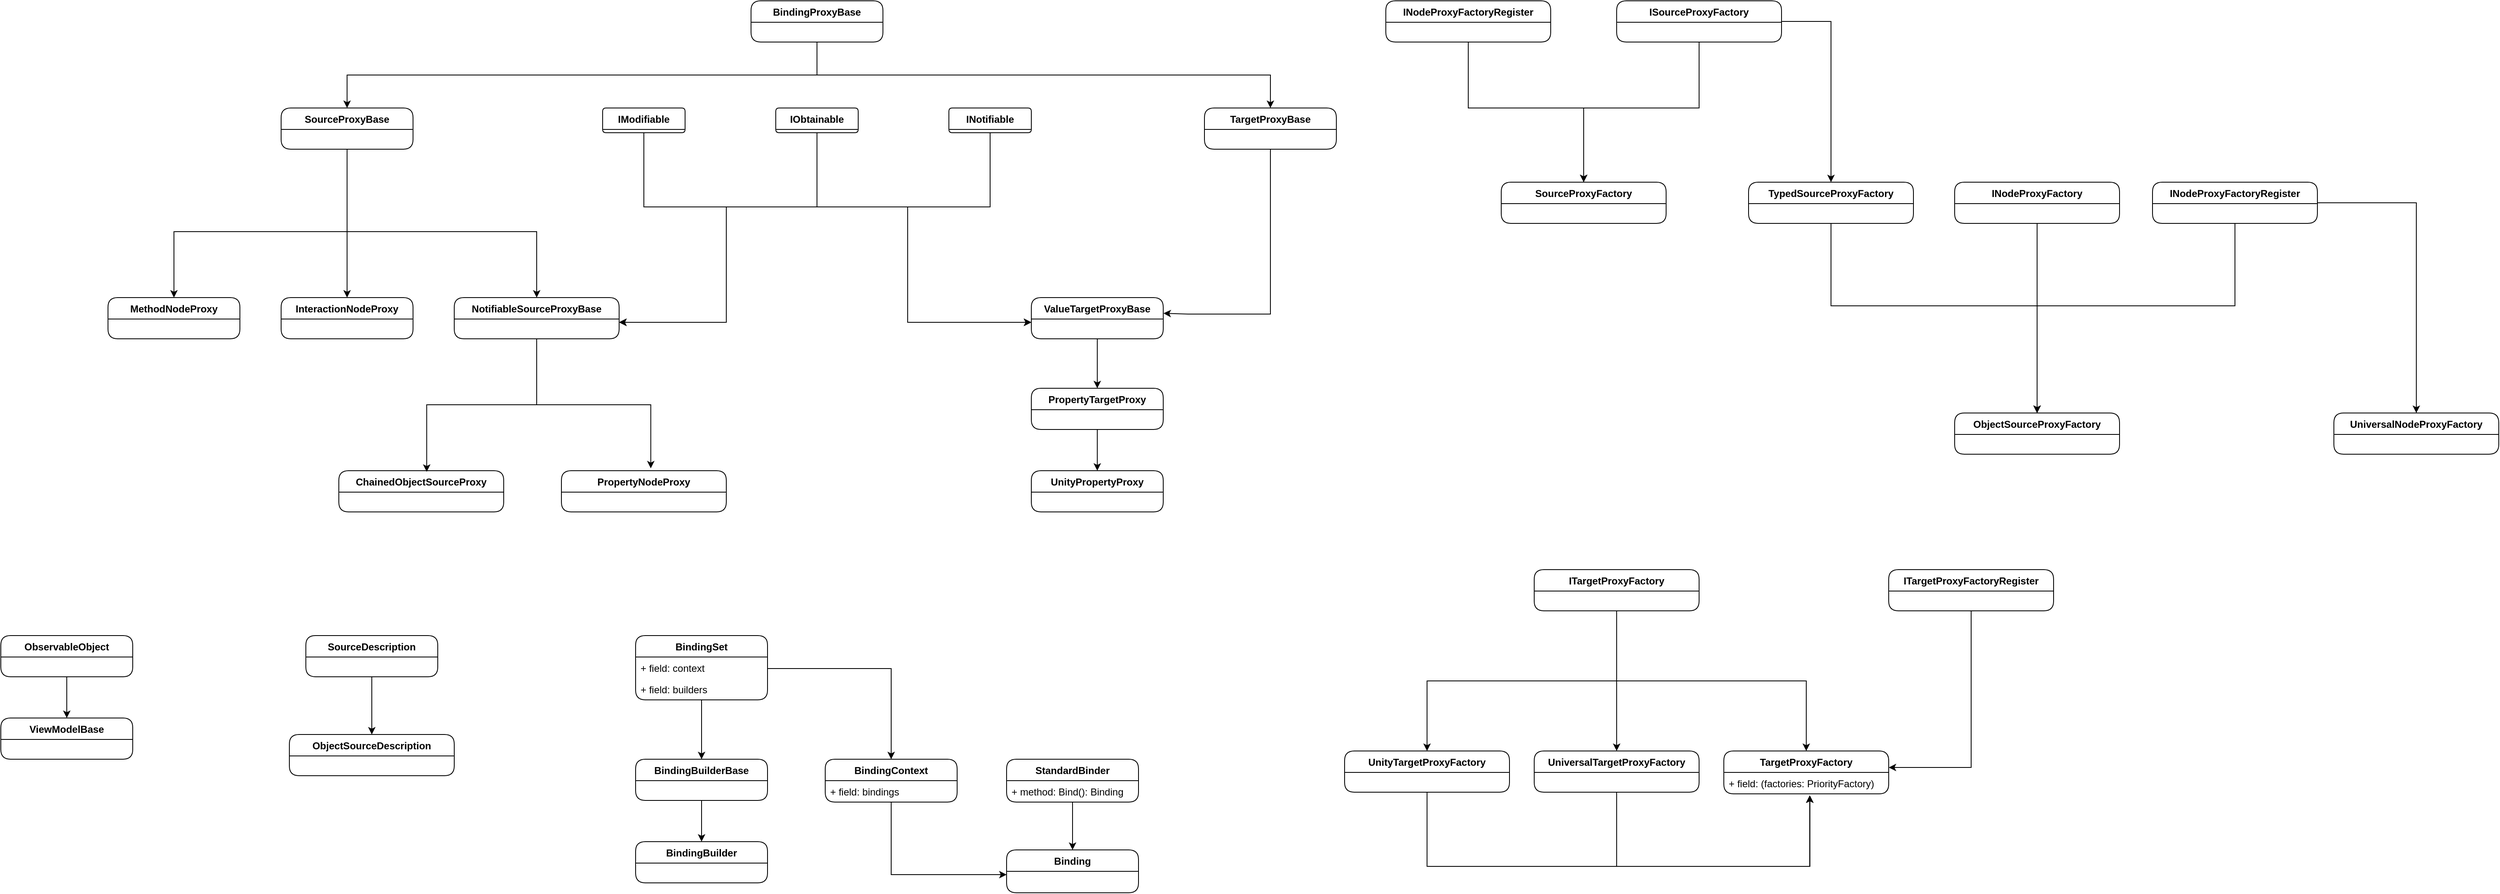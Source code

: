 <mxfile version="22.1.21" type="device">
  <diagram name="第 1 页" id="4mp0eOHX1eIIjPf4cAYK">
    <mxGraphModel dx="2728" dy="1672" grid="1" gridSize="10" guides="1" tooltips="1" connect="1" arrows="1" fold="1" page="1" pageScale="1" pageWidth="4681" pageHeight="3300" background="none" math="0" shadow="0">
      <root>
        <mxCell id="0" />
        <mxCell id="1" parent="0" />
        <mxCell id="fh8ytPac5H0yT4dIcQQz-22" style="edgeStyle=orthogonalEdgeStyle;rounded=0;orthogonalLoop=1;jettySize=auto;html=1;entryX=0.5;entryY=0;entryDx=0;entryDy=0;" parent="1" source="fh8ytPac5H0yT4dIcQQz-1" target="fh8ytPac5H0yT4dIcQQz-20" edge="1">
          <mxGeometry relative="1" as="geometry">
            <Array as="points">
              <mxPoint x="1030" y="160" />
              <mxPoint x="460" y="160" />
            </Array>
          </mxGeometry>
        </mxCell>
        <mxCell id="8mJ0ynU8s7fC_wCfXcPd-3" style="edgeStyle=orthogonalEdgeStyle;rounded=0;orthogonalLoop=1;jettySize=auto;html=1;exitX=0.5;exitY=1;exitDx=0;exitDy=0;entryX=0.5;entryY=0;entryDx=0;entryDy=0;" parent="1" source="fh8ytPac5H0yT4dIcQQz-1" target="8mJ0ynU8s7fC_wCfXcPd-1" edge="1">
          <mxGeometry relative="1" as="geometry">
            <Array as="points">
              <mxPoint x="1030" y="160" />
              <mxPoint x="1580" y="160" />
            </Array>
          </mxGeometry>
        </mxCell>
        <mxCell id="fh8ytPac5H0yT4dIcQQz-1" value="BindingProxyBase" style="swimlane;fontStyle=1;align=center;verticalAlign=top;childLayout=stackLayout;horizontal=1;startSize=26;horizontalStack=0;resizeParent=1;resizeParentMax=0;resizeLast=0;collapsible=1;marginBottom=0;whiteSpace=wrap;html=1;rounded=1;" parent="1" vertex="1">
          <mxGeometry x="950" y="70" width="160" height="50" as="geometry">
            <mxRectangle x="140" y="190" width="150" height="30" as="alternateBounds" />
          </mxGeometry>
        </mxCell>
        <mxCell id="6UC4PuHQRuSGpHP8vSzw-161" style="edgeStyle=orthogonalEdgeStyle;rounded=0;orthogonalLoop=1;jettySize=auto;html=1;" edge="1" parent="1" source="fh8ytPac5H0yT4dIcQQz-6">
          <mxGeometry relative="1" as="geometry">
            <mxPoint x="790" y="460" as="targetPoint" />
            <Array as="points">
              <mxPoint x="820" y="320" />
              <mxPoint x="920" y="460" />
            </Array>
          </mxGeometry>
        </mxCell>
        <mxCell id="6UC4PuHQRuSGpHP8vSzw-172" style="edgeStyle=orthogonalEdgeStyle;rounded=0;orthogonalLoop=1;jettySize=auto;html=1;" edge="1" parent="1" source="fh8ytPac5H0yT4dIcQQz-6">
          <mxGeometry relative="1" as="geometry">
            <mxPoint x="1290" y="460" as="targetPoint" />
            <Array as="points">
              <mxPoint x="820" y="320" />
              <mxPoint x="1140" y="460" />
            </Array>
          </mxGeometry>
        </mxCell>
        <mxCell id="fh8ytPac5H0yT4dIcQQz-6" value="IModifiable" style="swimlane;fontStyle=1;align=center;verticalAlign=top;childLayout=stackLayout;horizontal=1;startSize=26;horizontalStack=0;resizeParent=1;resizeParentMax=0;resizeLast=0;collapsible=1;marginBottom=0;whiteSpace=wrap;html=1;rounded=1;" parent="1" vertex="1" collapsed="1">
          <mxGeometry x="770" y="200" width="100" height="30" as="geometry">
            <mxRectangle x="310" y="50" width="590" height="210" as="alternateBounds" />
          </mxGeometry>
        </mxCell>
        <mxCell id="fh8ytPac5H0yT4dIcQQz-16" value="&lt;div style=&quot;color: rgb(212, 212, 212); font-family: &amp;quot;SpaceMono NF&amp;quot;, &amp;quot;Courier New&amp;quot;, monospace, Consolas, &amp;quot;Courier New&amp;quot;, monospace; font-weight: normal; font-size: 16px; line-height: 22px;&quot;&gt;&lt;div&gt;&lt;span style=&quot;color: #569cd6;&quot;&gt;local&lt;/span&gt;&lt;span style=&quot;color: #d4d4d4;&quot;&gt; IModifiable = class(&lt;/span&gt;&lt;span style=&quot;color: #ce9178;&quot;&gt;&quot;IModifiable&quot;&lt;/span&gt;&lt;span style=&quot;color: #d4d4d4;&quot;&gt;) &lt;/span&gt;&lt;span style=&quot;color: #569cd6;&quot;&gt;as&lt;/span&gt;&lt;span style=&quot;color: #d4d4d4;&quot;&gt; IModifiableType&lt;/span&gt;&lt;/div&gt;&lt;br&gt;&lt;div&gt;&lt;span style=&quot;color: #569cd6;&quot;&gt;function&lt;/span&gt;&lt;span style=&quot;color: #d4d4d4;&quot;&gt; IModifiable:SetValue(value: any)&lt;/span&gt;&lt;/div&gt;&lt;div&gt;&lt;span style=&quot;color: #d4d4d4;&quot;&gt;&amp;nbsp; &amp;nbsp; assert({value}, &lt;/span&gt;&lt;span style=&quot;color: #ce9178;&quot;&gt;&quot;&quot;&lt;/span&gt;&lt;span style=&quot;color: #d4d4d4;&quot;&gt;)&lt;/span&gt;&lt;/div&gt;&lt;div&gt;&lt;span style=&quot;color: #569cd6;&quot;&gt;end&lt;/span&gt;&lt;/div&gt;&lt;br&gt;&lt;div&gt;&lt;span style=&quot;color: #569cd6;&quot;&gt;return&lt;/span&gt;&lt;span style=&quot;color: #d4d4d4;&quot;&gt; IModifiable&lt;/span&gt;&lt;/div&gt;&lt;/div&gt;" style="text;whiteSpace=wrap;html=1;fillColor=default;labelBackgroundColor=none;rounded=1;" parent="fh8ytPac5H0yT4dIcQQz-6" vertex="1">
          <mxGeometry y="26" width="590" height="184" as="geometry" />
        </mxCell>
        <mxCell id="6UC4PuHQRuSGpHP8vSzw-163" style="edgeStyle=orthogonalEdgeStyle;rounded=0;orthogonalLoop=1;jettySize=auto;html=1;" edge="1" parent="1" source="fh8ytPac5H0yT4dIcQQz-11">
          <mxGeometry relative="1" as="geometry">
            <mxPoint x="790" y="460" as="targetPoint" />
            <Array as="points">
              <mxPoint x="1240" y="320" />
              <mxPoint x="920" y="460" />
            </Array>
          </mxGeometry>
        </mxCell>
        <mxCell id="6UC4PuHQRuSGpHP8vSzw-170" style="edgeStyle=orthogonalEdgeStyle;rounded=0;orthogonalLoop=1;jettySize=auto;html=1;" edge="1" parent="1" source="fh8ytPac5H0yT4dIcQQz-11">
          <mxGeometry relative="1" as="geometry">
            <mxPoint x="1290" y="460" as="targetPoint" />
            <Array as="points">
              <mxPoint x="1240" y="320" />
              <mxPoint x="1140" y="470" />
            </Array>
          </mxGeometry>
        </mxCell>
        <mxCell id="fh8ytPac5H0yT4dIcQQz-11" value="INotifiable" style="swimlane;fontStyle=1;align=center;verticalAlign=top;childLayout=stackLayout;horizontal=1;startSize=26;horizontalStack=0;resizeParent=1;resizeParentMax=0;resizeLast=0;collapsible=1;marginBottom=0;whiteSpace=wrap;html=1;rounded=1;fillColor=default;" parent="1" vertex="1" collapsed="1">
          <mxGeometry x="1190" y="200" width="100" height="30" as="geometry">
            <mxRectangle x="440" y="50" width="620" height="200" as="alternateBounds" />
          </mxGeometry>
        </mxCell>
        <mxCell id="fh8ytPac5H0yT4dIcQQz-13" value="&lt;div style=&quot;color: rgb(212, 212, 212); font-family: &amp;quot;SpaceMono NF&amp;quot;, &amp;quot;Courier New&amp;quot;, monospace, Consolas, &amp;quot;Courier New&amp;quot;, monospace; font-weight: normal; font-size: 16px; line-height: 22px;&quot;&gt;&lt;div&gt;&lt;span style=&quot;color: #569cd6;&quot;&gt;local&lt;/span&gt;&lt;span style=&quot;color: #d4d4d4;&quot;&gt; INotifiable = class(&lt;/span&gt;&lt;span style=&quot;color: #ce9178;&quot;&gt;&quot;INotifiable&quot;&lt;/span&gt;&lt;span style=&quot;color: #d4d4d4;&quot;&gt;) &lt;/span&gt;&lt;span style=&quot;color: #569cd6;&quot;&gt;as&lt;/span&gt;&lt;span style=&quot;color: #d4d4d4;&quot;&gt; INotifiableType&lt;/span&gt;&lt;/div&gt;&lt;br&gt;&lt;div&gt;&lt;span style=&quot;color: #569cd6;&quot;&gt;function&lt;/span&gt;&lt;span style=&quot;color: #d4d4d4;&quot;&gt; INotifiable.set:ValueChanged(value: EventHandlerType)&lt;/span&gt;&lt;/div&gt;&lt;div&gt;&lt;span style=&quot;color: #d4d4d4;&quot;&gt;&amp;nbsp; &amp;nbsp; assert({value}, &lt;/span&gt;&lt;span style=&quot;color: #ce9178;&quot;&gt;&quot;&quot;&lt;/span&gt;&lt;span style=&quot;color: #d4d4d4;&quot;&gt;)&lt;/span&gt;&lt;/div&gt;&lt;div&gt;&lt;span style=&quot;color: #569cd6;&quot;&gt;end&lt;/span&gt;&lt;/div&gt;&lt;br&gt;&lt;div&gt;&lt;span style=&quot;color: #569cd6;&quot;&gt;return&lt;/span&gt;&lt;span style=&quot;color: #d4d4d4;&quot;&gt; INotifiable&lt;/span&gt;&lt;/div&gt;&lt;/div&gt;" style="text;whiteSpace=wrap;html=1;labelBackgroundColor=none;labelBorderColor=none;align=left;fillColor=default;rounded=1;" parent="fh8ytPac5H0yT4dIcQQz-11" vertex="1">
          <mxGeometry y="26" width="620" height="174" as="geometry" />
        </mxCell>
        <mxCell id="6UC4PuHQRuSGpHP8vSzw-164" style="edgeStyle=orthogonalEdgeStyle;rounded=0;orthogonalLoop=1;jettySize=auto;html=1;" edge="1" parent="1" source="fh8ytPac5H0yT4dIcQQz-17">
          <mxGeometry relative="1" as="geometry">
            <mxPoint x="790" y="460" as="targetPoint" />
            <Array as="points">
              <mxPoint x="1030" y="320" />
              <mxPoint x="920" y="460" />
            </Array>
          </mxGeometry>
        </mxCell>
        <mxCell id="6UC4PuHQRuSGpHP8vSzw-174" style="edgeStyle=orthogonalEdgeStyle;rounded=0;orthogonalLoop=1;jettySize=auto;html=1;" edge="1" parent="1" source="fh8ytPac5H0yT4dIcQQz-17">
          <mxGeometry relative="1" as="geometry">
            <mxPoint x="1290" y="460" as="targetPoint" />
            <Array as="points">
              <mxPoint x="1030" y="320" />
              <mxPoint x="1140" y="460" />
            </Array>
          </mxGeometry>
        </mxCell>
        <mxCell id="fh8ytPac5H0yT4dIcQQz-17" value="IObtainable" style="swimlane;fontStyle=1;align=center;verticalAlign=top;childLayout=stackLayout;horizontal=1;startSize=26;horizontalStack=0;resizeParent=1;resizeParentMax=0;resizeLast=0;collapsible=1;marginBottom=0;whiteSpace=wrap;html=1;rounded=1;fillColor=default;" parent="1" vertex="1" collapsed="1">
          <mxGeometry x="980" y="200" width="100" height="30" as="geometry">
            <mxRectangle x="440" y="50" width="590" height="200" as="alternateBounds" />
          </mxGeometry>
        </mxCell>
        <mxCell id="fh8ytPac5H0yT4dIcQQz-18" value="&lt;div style=&quot;color: rgb(212, 212, 212); font-family: &amp;quot;SpaceMono NF&amp;quot;, &amp;quot;Courier New&amp;quot;, monospace, Consolas, &amp;quot;Courier New&amp;quot;, monospace; font-weight: normal; font-size: 16px; line-height: 22px;&quot;&gt;&lt;div style=&quot;line-height: 22px;&quot;&gt;&lt;div&gt;local IObtainable = class(&lt;span style=&quot;color: #ce9178;&quot;&gt;&quot;IObtainable&quot;&lt;/span&gt;) &lt;span style=&quot;color: #569cd6;&quot;&gt;as&lt;/span&gt; IObtainableType&lt;/div&gt;&lt;br&gt;&lt;div&gt;&lt;span style=&quot;color: #569cd6;&quot;&gt;function&lt;/span&gt; IObtainable:GetValue(): any&lt;/div&gt;&lt;div&gt;&lt;div style=&quot;line-height: 22px;&quot;&gt;&amp;nbsp; &amp;nbsp; return &lt;span style=&quot;color: #569cd6;&quot;&gt;nil&lt;/span&gt;&lt;/div&gt;&lt;/div&gt;&lt;div&gt;&lt;span style=&quot;color: #569cd6;&quot;&gt;end&lt;/span&gt;&lt;/div&gt;&lt;br&gt;&lt;div&gt;&lt;span style=&quot;color: #569cd6;&quot;&gt;return&lt;/span&gt; IObtainable&lt;/div&gt;&lt;/div&gt;&lt;/div&gt;" style="text;whiteSpace=wrap;html=1;labelBackgroundColor=none;labelBorderColor=none;align=left;fillColor=default;rounded=1;" parent="fh8ytPac5H0yT4dIcQQz-17" vertex="1">
          <mxGeometry y="26" width="590" height="174" as="geometry" />
        </mxCell>
        <mxCell id="6UC4PuHQRuSGpHP8vSzw-117" style="edgeStyle=orthogonalEdgeStyle;rounded=0;orthogonalLoop=1;jettySize=auto;html=1;exitX=0.5;exitY=1;exitDx=0;exitDy=0;entryX=0.5;entryY=0;entryDx=0;entryDy=0;" edge="1" parent="1" source="fh8ytPac5H0yT4dIcQQz-20" target="6UC4PuHQRuSGpHP8vSzw-115">
          <mxGeometry relative="1" as="geometry" />
        </mxCell>
        <mxCell id="6UC4PuHQRuSGpHP8vSzw-119" style="edgeStyle=orthogonalEdgeStyle;rounded=0;orthogonalLoop=1;jettySize=auto;html=1;exitX=0.5;exitY=1;exitDx=0;exitDy=0;entryX=0.5;entryY=0;entryDx=0;entryDy=0;" edge="1" parent="1" source="fh8ytPac5H0yT4dIcQQz-20" target="6UC4PuHQRuSGpHP8vSzw-118">
          <mxGeometry relative="1" as="geometry">
            <Array as="points">
              <mxPoint x="460" y="350" />
              <mxPoint x="250" y="350" />
            </Array>
          </mxGeometry>
        </mxCell>
        <mxCell id="6UC4PuHQRuSGpHP8vSzw-121" style="edgeStyle=orthogonalEdgeStyle;rounded=0;orthogonalLoop=1;jettySize=auto;html=1;exitX=0.5;exitY=1;exitDx=0;exitDy=0;" edge="1" parent="1" source="fh8ytPac5H0yT4dIcQQz-20" target="6UC4PuHQRuSGpHP8vSzw-56">
          <mxGeometry relative="1" as="geometry">
            <Array as="points">
              <mxPoint x="460" y="350" />
              <mxPoint x="690" y="350" />
            </Array>
          </mxGeometry>
        </mxCell>
        <mxCell id="fh8ytPac5H0yT4dIcQQz-20" value="SourceProxyBase" style="swimlane;fontStyle=1;align=center;verticalAlign=top;childLayout=stackLayout;horizontal=1;startSize=26;horizontalStack=0;resizeParent=1;resizeParentMax=0;resizeLast=0;collapsible=1;marginBottom=0;whiteSpace=wrap;html=1;rounded=1;" parent="1" vertex="1">
          <mxGeometry x="380" y="200" width="160" height="50" as="geometry" />
        </mxCell>
        <mxCell id="6UC4PuHQRuSGpHP8vSzw-63" style="edgeStyle=orthogonalEdgeStyle;rounded=0;orthogonalLoop=1;jettySize=auto;html=1;entryX=1.002;entryY=0.382;entryDx=0;entryDy=0;entryPerimeter=0;" edge="1" parent="1" source="8mJ0ynU8s7fC_wCfXcPd-1" target="6UC4PuHQRuSGpHP8vSzw-1">
          <mxGeometry relative="1" as="geometry">
            <mxPoint x="1480" y="500" as="targetPoint" />
            <Array as="points">
              <mxPoint x="1580" y="450" />
              <mxPoint x="1480" y="450" />
            </Array>
          </mxGeometry>
        </mxCell>
        <mxCell id="8mJ0ynU8s7fC_wCfXcPd-1" value="TargetProxyBase" style="swimlane;fontStyle=1;align=center;verticalAlign=top;childLayout=stackLayout;horizontal=1;startSize=26;horizontalStack=0;resizeParent=1;resizeParentMax=0;resizeLast=0;collapsible=1;marginBottom=0;whiteSpace=wrap;html=1;rounded=1;" parent="1" vertex="1">
          <mxGeometry x="1500" y="200" width="160" height="50" as="geometry" />
        </mxCell>
        <mxCell id="6UC4PuHQRuSGpHP8vSzw-76" style="edgeStyle=orthogonalEdgeStyle;rounded=0;orthogonalLoop=1;jettySize=auto;html=1;" edge="1" parent="1" source="6UC4PuHQRuSGpHP8vSzw-1" target="6UC4PuHQRuSGpHP8vSzw-74">
          <mxGeometry relative="1" as="geometry" />
        </mxCell>
        <mxCell id="6UC4PuHQRuSGpHP8vSzw-1" value="ValueTargetProxyBase" style="swimlane;fontStyle=1;align=center;verticalAlign=top;childLayout=stackLayout;horizontal=1;startSize=26;horizontalStack=0;resizeParent=1;resizeParentMax=0;resizeLast=0;collapsible=1;marginBottom=0;whiteSpace=wrap;html=1;rounded=1;" vertex="1" parent="1">
          <mxGeometry x="1290" y="430" width="160" height="50" as="geometry" />
        </mxCell>
        <mxCell id="6UC4PuHQRuSGpHP8vSzw-27" style="edgeStyle=orthogonalEdgeStyle;rounded=0;orthogonalLoop=1;jettySize=auto;html=1;exitX=0.5;exitY=1;exitDx=0;exitDy=0;entryX=0.5;entryY=0;entryDx=0;entryDy=0;" edge="1" parent="1" source="6UC4PuHQRuSGpHP8vSzw-21" target="6UC4PuHQRuSGpHP8vSzw-25">
          <mxGeometry relative="1" as="geometry" />
        </mxCell>
        <mxCell id="6UC4PuHQRuSGpHP8vSzw-21" value="BindingBuilderBase" style="swimlane;fontStyle=1;align=center;verticalAlign=top;childLayout=stackLayout;horizontal=1;startSize=26;horizontalStack=0;resizeParent=1;resizeParentMax=0;resizeLast=0;collapsible=1;marginBottom=0;whiteSpace=wrap;html=1;rounded=1;" vertex="1" parent="1">
          <mxGeometry x="810" y="990" width="160" height="50" as="geometry">
            <mxRectangle x="140" y="190" width="150" height="30" as="alternateBounds" />
          </mxGeometry>
        </mxCell>
        <mxCell id="6UC4PuHQRuSGpHP8vSzw-50" style="edgeStyle=orthogonalEdgeStyle;rounded=0;orthogonalLoop=1;jettySize=auto;html=1;" edge="1" parent="1" source="6UC4PuHQRuSGpHP8vSzw-23">
          <mxGeometry relative="1" as="geometry">
            <mxPoint x="1260" y="1130" as="targetPoint" />
            <Array as="points">
              <mxPoint x="1120" y="1130" />
            </Array>
          </mxGeometry>
        </mxCell>
        <mxCell id="6UC4PuHQRuSGpHP8vSzw-23" value="BindingContext" style="swimlane;fontStyle=1;align=center;verticalAlign=top;childLayout=stackLayout;horizontal=1;startSize=26;horizontalStack=0;resizeParent=1;resizeParentMax=0;resizeLast=0;collapsible=1;marginBottom=0;whiteSpace=wrap;html=1;rounded=1;" vertex="1" parent="1">
          <mxGeometry x="1040" y="990" width="160" height="52" as="geometry">
            <mxRectangle x="140" y="190" width="150" height="30" as="alternateBounds" />
          </mxGeometry>
        </mxCell>
        <mxCell id="6UC4PuHQRuSGpHP8vSzw-42" value="+ field: bindings" style="text;strokeColor=none;fillColor=none;align=left;verticalAlign=top;spacingLeft=4;spacingRight=4;overflow=hidden;rotatable=0;points=[[0,0.5],[1,0.5]];portConstraint=eastwest;whiteSpace=wrap;html=1;" vertex="1" parent="6UC4PuHQRuSGpHP8vSzw-23">
          <mxGeometry y="26" width="160" height="26" as="geometry" />
        </mxCell>
        <mxCell id="6UC4PuHQRuSGpHP8vSzw-25" value="BindingBuilder" style="swimlane;fontStyle=1;align=center;verticalAlign=top;childLayout=stackLayout;horizontal=1;startSize=26;horizontalStack=0;resizeParent=1;resizeParentMax=0;resizeLast=0;collapsible=1;marginBottom=0;whiteSpace=wrap;html=1;rounded=1;" vertex="1" parent="1">
          <mxGeometry x="810" y="1090" width="160" height="50" as="geometry">
            <mxRectangle x="140" y="190" width="150" height="30" as="alternateBounds" />
          </mxGeometry>
        </mxCell>
        <mxCell id="6UC4PuHQRuSGpHP8vSzw-41" style="edgeStyle=orthogonalEdgeStyle;rounded=0;orthogonalLoop=1;jettySize=auto;html=1;entryX=0.5;entryY=0;entryDx=0;entryDy=0;" edge="1" parent="1" source="6UC4PuHQRuSGpHP8vSzw-28" target="6UC4PuHQRuSGpHP8vSzw-21">
          <mxGeometry relative="1" as="geometry" />
        </mxCell>
        <mxCell id="6UC4PuHQRuSGpHP8vSzw-28" value="BindingSet" style="swimlane;fontStyle=1;align=center;verticalAlign=top;childLayout=stackLayout;horizontal=1;startSize=26;horizontalStack=0;resizeParent=1;resizeParentMax=0;resizeLast=0;collapsible=1;marginBottom=0;whiteSpace=wrap;html=1;rounded=1;" vertex="1" parent="1">
          <mxGeometry x="810" y="840" width="160" height="78" as="geometry">
            <mxRectangle x="140" y="190" width="150" height="30" as="alternateBounds" />
          </mxGeometry>
        </mxCell>
        <mxCell id="6UC4PuHQRuSGpHP8vSzw-39" value="+ field: context" style="text;strokeColor=none;fillColor=none;align=left;verticalAlign=top;spacingLeft=4;spacingRight=4;overflow=hidden;rotatable=0;points=[[0,0.5],[1,0.5]];portConstraint=eastwest;whiteSpace=wrap;html=1;" vertex="1" parent="6UC4PuHQRuSGpHP8vSzw-28">
          <mxGeometry y="26" width="160" height="26" as="geometry" />
        </mxCell>
        <mxCell id="6UC4PuHQRuSGpHP8vSzw-40" value="+ field: builders" style="text;strokeColor=none;fillColor=none;align=left;verticalAlign=top;spacingLeft=4;spacingRight=4;overflow=hidden;rotatable=0;points=[[0,0.5],[1,0.5]];portConstraint=eastwest;whiteSpace=wrap;html=1;" vertex="1" parent="6UC4PuHQRuSGpHP8vSzw-28">
          <mxGeometry y="52" width="160" height="26" as="geometry" />
        </mxCell>
        <mxCell id="6UC4PuHQRuSGpHP8vSzw-37" style="edgeStyle=orthogonalEdgeStyle;rounded=0;orthogonalLoop=1;jettySize=auto;html=1;" edge="1" parent="1" target="6UC4PuHQRuSGpHP8vSzw-23">
          <mxGeometry relative="1" as="geometry">
            <mxPoint x="1250" y="930" as="targetPoint" />
            <mxPoint x="970" y="880" as="sourcePoint" />
            <Array as="points">
              <mxPoint x="1120" y="880" />
            </Array>
          </mxGeometry>
        </mxCell>
        <mxCell id="6UC4PuHQRuSGpHP8vSzw-49" style="edgeStyle=orthogonalEdgeStyle;rounded=0;orthogonalLoop=1;jettySize=auto;html=1;entryX=0.5;entryY=0;entryDx=0;entryDy=0;" edge="1" parent="1" source="6UC4PuHQRuSGpHP8vSzw-43" target="6UC4PuHQRuSGpHP8vSzw-46">
          <mxGeometry relative="1" as="geometry" />
        </mxCell>
        <mxCell id="6UC4PuHQRuSGpHP8vSzw-43" value="StandardBinder" style="swimlane;fontStyle=1;align=center;verticalAlign=top;childLayout=stackLayout;horizontal=1;startSize=26;horizontalStack=0;resizeParent=1;resizeParentMax=0;resizeLast=0;collapsible=1;marginBottom=0;whiteSpace=wrap;html=1;rounded=1;" vertex="1" parent="1">
          <mxGeometry x="1260" y="990" width="160" height="52" as="geometry">
            <mxRectangle x="140" y="190" width="150" height="30" as="alternateBounds" />
          </mxGeometry>
        </mxCell>
        <mxCell id="6UC4PuHQRuSGpHP8vSzw-44" value="+ method: Bind(): Binding" style="text;strokeColor=none;fillColor=none;align=left;verticalAlign=top;spacingLeft=4;spacingRight=4;overflow=hidden;rotatable=0;points=[[0,0.5],[1,0.5]];portConstraint=eastwest;whiteSpace=wrap;html=1;" vertex="1" parent="6UC4PuHQRuSGpHP8vSzw-43">
          <mxGeometry y="26" width="160" height="26" as="geometry" />
        </mxCell>
        <mxCell id="6UC4PuHQRuSGpHP8vSzw-46" value="Binding" style="swimlane;fontStyle=1;align=center;verticalAlign=top;childLayout=stackLayout;horizontal=1;startSize=26;horizontalStack=0;resizeParent=1;resizeParentMax=0;resizeLast=0;collapsible=1;marginBottom=0;whiteSpace=wrap;html=1;rounded=1;" vertex="1" parent="1">
          <mxGeometry x="1260" y="1100" width="160" height="52" as="geometry">
            <mxRectangle x="140" y="190" width="150" height="30" as="alternateBounds" />
          </mxGeometry>
        </mxCell>
        <mxCell id="6UC4PuHQRuSGpHP8vSzw-51" value="ViewModelBase" style="swimlane;fontStyle=1;align=center;verticalAlign=top;childLayout=stackLayout;horizontal=1;startSize=26;horizontalStack=0;resizeParent=1;resizeParentMax=0;resizeLast=0;collapsible=1;marginBottom=0;whiteSpace=wrap;html=1;rounded=1;" vertex="1" parent="1">
          <mxGeometry x="40" y="940" width="160" height="50" as="geometry">
            <mxRectangle x="140" y="190" width="150" height="30" as="alternateBounds" />
          </mxGeometry>
        </mxCell>
        <mxCell id="6UC4PuHQRuSGpHP8vSzw-55" style="edgeStyle=orthogonalEdgeStyle;rounded=0;orthogonalLoop=1;jettySize=auto;html=1;entryX=0.5;entryY=0;entryDx=0;entryDy=0;" edge="1" parent="1" source="6UC4PuHQRuSGpHP8vSzw-52" target="6UC4PuHQRuSGpHP8vSzw-51">
          <mxGeometry relative="1" as="geometry" />
        </mxCell>
        <mxCell id="6UC4PuHQRuSGpHP8vSzw-52" value="ObservableObject" style="swimlane;fontStyle=1;align=center;verticalAlign=top;childLayout=stackLayout;horizontal=1;startSize=26;horizontalStack=0;resizeParent=1;resizeParentMax=0;resizeLast=0;collapsible=1;marginBottom=0;whiteSpace=wrap;html=1;rounded=1;" vertex="1" parent="1">
          <mxGeometry x="40" y="840" width="160" height="50" as="geometry">
            <mxRectangle x="140" y="190" width="150" height="30" as="alternateBounds" />
          </mxGeometry>
        </mxCell>
        <mxCell id="6UC4PuHQRuSGpHP8vSzw-56" value="NotifiableSourceProxyBase" style="swimlane;fontStyle=1;align=center;verticalAlign=top;childLayout=stackLayout;horizontal=1;startSize=26;horizontalStack=0;resizeParent=1;resizeParentMax=0;resizeLast=0;collapsible=1;marginBottom=0;whiteSpace=wrap;html=1;rounded=1;" vertex="1" parent="1">
          <mxGeometry x="590" y="430" width="200" height="50" as="geometry">
            <mxRectangle x="140" y="190" width="150" height="30" as="alternateBounds" />
          </mxGeometry>
        </mxCell>
        <mxCell id="6UC4PuHQRuSGpHP8vSzw-68" value="ChainedObjectSourceProxy" style="swimlane;fontStyle=1;align=center;verticalAlign=top;childLayout=stackLayout;horizontal=1;startSize=26;horizontalStack=0;resizeParent=1;resizeParentMax=0;resizeLast=0;collapsible=1;marginBottom=0;whiteSpace=wrap;html=1;rounded=1;" vertex="1" parent="1">
          <mxGeometry x="450" y="640" width="200" height="50" as="geometry">
            <mxRectangle x="140" y="190" width="150" height="30" as="alternateBounds" />
          </mxGeometry>
        </mxCell>
        <mxCell id="6UC4PuHQRuSGpHP8vSzw-71" value="PropertyNodeProxy" style="swimlane;fontStyle=1;align=center;verticalAlign=top;childLayout=stackLayout;horizontal=1;startSize=26;horizontalStack=0;resizeParent=1;resizeParentMax=0;resizeLast=0;collapsible=1;marginBottom=0;whiteSpace=wrap;html=1;rounded=1;" vertex="1" parent="1">
          <mxGeometry x="720" y="640" width="200" height="50" as="geometry">
            <mxRectangle x="140" y="190" width="150" height="30" as="alternateBounds" />
          </mxGeometry>
        </mxCell>
        <mxCell id="6UC4PuHQRuSGpHP8vSzw-79" style="edgeStyle=orthogonalEdgeStyle;rounded=0;orthogonalLoop=1;jettySize=auto;html=1;exitX=0.5;exitY=1;exitDx=0;exitDy=0;entryX=0.5;entryY=0;entryDx=0;entryDy=0;" edge="1" parent="1" source="6UC4PuHQRuSGpHP8vSzw-74" target="6UC4PuHQRuSGpHP8vSzw-77">
          <mxGeometry relative="1" as="geometry" />
        </mxCell>
        <mxCell id="6UC4PuHQRuSGpHP8vSzw-74" value="PropertyTargetProxy" style="swimlane;fontStyle=1;align=center;verticalAlign=top;childLayout=stackLayout;horizontal=1;startSize=26;horizontalStack=0;resizeParent=1;resizeParentMax=0;resizeLast=0;collapsible=1;marginBottom=0;whiteSpace=wrap;html=1;rounded=1;" vertex="1" parent="1">
          <mxGeometry x="1290" y="540" width="160" height="50" as="geometry" />
        </mxCell>
        <mxCell id="6UC4PuHQRuSGpHP8vSzw-77" value="UnityPropertyProxy" style="swimlane;fontStyle=1;align=center;verticalAlign=top;childLayout=stackLayout;horizontal=1;startSize=26;horizontalStack=0;resizeParent=1;resizeParentMax=0;resizeLast=0;collapsible=1;marginBottom=0;whiteSpace=wrap;html=1;rounded=1;" vertex="1" parent="1">
          <mxGeometry x="1290" y="640" width="160" height="50" as="geometry" />
        </mxCell>
        <mxCell id="6UC4PuHQRuSGpHP8vSzw-125" style="edgeStyle=orthogonalEdgeStyle;rounded=0;orthogonalLoop=1;jettySize=auto;html=1;exitX=0.5;exitY=1;exitDx=0;exitDy=0;" edge="1" parent="1" source="6UC4PuHQRuSGpHP8vSzw-80" target="6UC4PuHQRuSGpHP8vSzw-90">
          <mxGeometry relative="1" as="geometry" />
        </mxCell>
        <mxCell id="6UC4PuHQRuSGpHP8vSzw-80" value="INodeProxyFactory" style="swimlane;fontStyle=1;align=center;verticalAlign=top;childLayout=stackLayout;horizontal=1;startSize=26;horizontalStack=0;resizeParent=1;resizeParentMax=0;resizeLast=0;collapsible=1;marginBottom=0;whiteSpace=wrap;html=1;rounded=1;" vertex="1" parent="1">
          <mxGeometry x="2410" y="290" width="200" height="50" as="geometry">
            <mxRectangle x="140" y="190" width="150" height="30" as="alternateBounds" />
          </mxGeometry>
        </mxCell>
        <mxCell id="6UC4PuHQRuSGpHP8vSzw-141" style="edgeStyle=orthogonalEdgeStyle;rounded=0;orthogonalLoop=1;jettySize=auto;html=1;entryX=0.5;entryY=0;entryDx=0;entryDy=0;" edge="1" parent="1" source="6UC4PuHQRuSGpHP8vSzw-82" target="6UC4PuHQRuSGpHP8vSzw-84">
          <mxGeometry relative="1" as="geometry">
            <Array as="points">
              <mxPoint x="2100" y="200" />
              <mxPoint x="1960" y="200" />
            </Array>
          </mxGeometry>
        </mxCell>
        <mxCell id="6UC4PuHQRuSGpHP8vSzw-148" style="edgeStyle=orthogonalEdgeStyle;rounded=0;orthogonalLoop=1;jettySize=auto;html=1;exitX=1;exitY=0.5;exitDx=0;exitDy=0;entryX=0.5;entryY=0;entryDx=0;entryDy=0;" edge="1" parent="1" source="6UC4PuHQRuSGpHP8vSzw-82" target="6UC4PuHQRuSGpHP8vSzw-87">
          <mxGeometry relative="1" as="geometry" />
        </mxCell>
        <mxCell id="6UC4PuHQRuSGpHP8vSzw-82" value="ISourceProxyFactory" style="swimlane;fontStyle=1;align=center;verticalAlign=top;childLayout=stackLayout;horizontal=1;startSize=26;horizontalStack=0;resizeParent=1;resizeParentMax=0;resizeLast=0;collapsible=1;marginBottom=0;whiteSpace=wrap;html=1;rounded=1;" vertex="1" parent="1">
          <mxGeometry x="2000" y="70" width="200" height="50" as="geometry">
            <mxRectangle x="140" y="190" width="150" height="30" as="alternateBounds" />
          </mxGeometry>
        </mxCell>
        <mxCell id="6UC4PuHQRuSGpHP8vSzw-84" value="SourceProxyFactory" style="swimlane;fontStyle=1;align=center;verticalAlign=top;childLayout=stackLayout;horizontal=1;startSize=26;horizontalStack=0;resizeParent=1;resizeParentMax=0;resizeLast=0;collapsible=1;marginBottom=0;whiteSpace=wrap;html=1;rounded=1;" vertex="1" parent="1">
          <mxGeometry x="1860" y="290" width="200" height="50" as="geometry">
            <mxRectangle x="140" y="190" width="150" height="30" as="alternateBounds" />
          </mxGeometry>
        </mxCell>
        <mxCell id="6UC4PuHQRuSGpHP8vSzw-92" style="edgeStyle=orthogonalEdgeStyle;rounded=0;orthogonalLoop=1;jettySize=auto;html=1;entryX=0.5;entryY=0;entryDx=0;entryDy=0;" edge="1" parent="1" source="6UC4PuHQRuSGpHP8vSzw-87" target="6UC4PuHQRuSGpHP8vSzw-90">
          <mxGeometry relative="1" as="geometry">
            <Array as="points">
              <mxPoint x="2260" y="440" />
              <mxPoint x="2510" y="440" />
            </Array>
          </mxGeometry>
        </mxCell>
        <mxCell id="6UC4PuHQRuSGpHP8vSzw-87" value="TypedSourceProxyFactory" style="swimlane;fontStyle=1;align=center;verticalAlign=top;childLayout=stackLayout;horizontal=1;startSize=26;horizontalStack=0;resizeParent=1;resizeParentMax=0;resizeLast=0;collapsible=1;marginBottom=0;whiteSpace=wrap;html=1;rounded=1;" vertex="1" parent="1">
          <mxGeometry x="2160" y="290" width="200" height="50" as="geometry">
            <mxRectangle x="140" y="190" width="150" height="30" as="alternateBounds" />
          </mxGeometry>
        </mxCell>
        <mxCell id="6UC4PuHQRuSGpHP8vSzw-90" value="ObjectSourceProxyFactory" style="swimlane;fontStyle=1;align=center;verticalAlign=top;childLayout=stackLayout;horizontal=1;startSize=26;horizontalStack=0;resizeParent=1;resizeParentMax=0;resizeLast=0;collapsible=1;marginBottom=0;whiteSpace=wrap;html=1;rounded=1;" vertex="1" parent="1">
          <mxGeometry x="2410" y="570" width="200" height="50" as="geometry">
            <mxRectangle x="140" y="190" width="150" height="30" as="alternateBounds" />
          </mxGeometry>
        </mxCell>
        <mxCell id="6UC4PuHQRuSGpHP8vSzw-95" value="UniversalNodeProxyFactory" style="swimlane;fontStyle=1;align=center;verticalAlign=top;childLayout=stackLayout;horizontal=1;startSize=26;horizontalStack=0;resizeParent=1;resizeParentMax=0;resizeLast=0;collapsible=1;marginBottom=0;whiteSpace=wrap;html=1;rounded=1;" vertex="1" parent="1">
          <mxGeometry x="2870" y="570" width="200" height="50" as="geometry">
            <mxRectangle x="140" y="190" width="150" height="30" as="alternateBounds" />
          </mxGeometry>
        </mxCell>
        <mxCell id="6UC4PuHQRuSGpHP8vSzw-102" style="edgeStyle=orthogonalEdgeStyle;rounded=0;orthogonalLoop=1;jettySize=auto;html=1;exitX=0.5;exitY=1;exitDx=0;exitDy=0;entryX=0.5;entryY=0;entryDx=0;entryDy=0;" edge="1" parent="1" source="6UC4PuHQRuSGpHP8vSzw-98" target="6UC4PuHQRuSGpHP8vSzw-100">
          <mxGeometry relative="1" as="geometry" />
        </mxCell>
        <mxCell id="6UC4PuHQRuSGpHP8vSzw-107" style="edgeStyle=orthogonalEdgeStyle;rounded=0;orthogonalLoop=1;jettySize=auto;html=1;exitX=0.5;exitY=1;exitDx=0;exitDy=0;entryX=0.5;entryY=0;entryDx=0;entryDy=0;" edge="1" parent="1" source="6UC4PuHQRuSGpHP8vSzw-98" target="6UC4PuHQRuSGpHP8vSzw-103">
          <mxGeometry relative="1" as="geometry" />
        </mxCell>
        <mxCell id="6UC4PuHQRuSGpHP8vSzw-108" style="edgeStyle=orthogonalEdgeStyle;rounded=0;orthogonalLoop=1;jettySize=auto;html=1;exitX=0.5;exitY=1;exitDx=0;exitDy=0;entryX=0.5;entryY=0;entryDx=0;entryDy=0;" edge="1" parent="1" source="6UC4PuHQRuSGpHP8vSzw-98" target="6UC4PuHQRuSGpHP8vSzw-105">
          <mxGeometry relative="1" as="geometry" />
        </mxCell>
        <mxCell id="6UC4PuHQRuSGpHP8vSzw-98" value="ITargetProxyFactory" style="swimlane;fontStyle=1;align=center;verticalAlign=top;childLayout=stackLayout;horizontal=1;startSize=26;horizontalStack=0;resizeParent=1;resizeParentMax=0;resizeLast=0;collapsible=1;marginBottom=0;whiteSpace=wrap;html=1;rounded=1;" vertex="1" parent="1">
          <mxGeometry x="1900" y="760" width="200" height="50" as="geometry">
            <mxRectangle x="140" y="190" width="150" height="30" as="alternateBounds" />
          </mxGeometry>
        </mxCell>
        <mxCell id="6UC4PuHQRuSGpHP8vSzw-132" style="edgeStyle=orthogonalEdgeStyle;rounded=0;orthogonalLoop=1;jettySize=auto;html=1;entryX=0.522;entryY=1.077;entryDx=0;entryDy=0;entryPerimeter=0;" edge="1" parent="1" source="6UC4PuHQRuSGpHP8vSzw-100" target="6UC4PuHQRuSGpHP8vSzw-130">
          <mxGeometry relative="1" as="geometry">
            <mxPoint x="2230" y="1040" as="targetPoint" />
            <Array as="points">
              <mxPoint x="1770" y="1120" />
              <mxPoint x="2234" y="1120" />
            </Array>
          </mxGeometry>
        </mxCell>
        <mxCell id="6UC4PuHQRuSGpHP8vSzw-100" value="UnityTargetProxyFactory" style="swimlane;fontStyle=1;align=center;verticalAlign=top;childLayout=stackLayout;horizontal=1;startSize=26;horizontalStack=0;resizeParent=1;resizeParentMax=0;resizeLast=0;collapsible=1;marginBottom=0;whiteSpace=wrap;html=1;rounded=1;" vertex="1" parent="1">
          <mxGeometry x="1670" y="980" width="200" height="50" as="geometry">
            <mxRectangle x="140" y="190" width="150" height="30" as="alternateBounds" />
          </mxGeometry>
        </mxCell>
        <mxCell id="6UC4PuHQRuSGpHP8vSzw-131" style="edgeStyle=orthogonalEdgeStyle;rounded=0;orthogonalLoop=1;jettySize=auto;html=1;entryX=0.521;entryY=1.065;entryDx=0;entryDy=0;entryPerimeter=0;" edge="1" parent="1" source="6UC4PuHQRuSGpHP8vSzw-103" target="6UC4PuHQRuSGpHP8vSzw-130">
          <mxGeometry relative="1" as="geometry">
            <mxPoint x="2000" y="1120" as="targetPoint" />
            <Array as="points">
              <mxPoint x="2000" y="1120" />
              <mxPoint x="2234" y="1120" />
            </Array>
          </mxGeometry>
        </mxCell>
        <mxCell id="6UC4PuHQRuSGpHP8vSzw-103" value="UniversalTargetProxyFactory" style="swimlane;fontStyle=1;align=center;verticalAlign=top;childLayout=stackLayout;horizontal=1;startSize=26;horizontalStack=0;resizeParent=1;resizeParentMax=0;resizeLast=0;collapsible=1;marginBottom=0;whiteSpace=wrap;html=1;rounded=1;" vertex="1" parent="1">
          <mxGeometry x="1900" y="980" width="200" height="50" as="geometry">
            <mxRectangle x="140" y="190" width="150" height="30" as="alternateBounds" />
          </mxGeometry>
        </mxCell>
        <mxCell id="6UC4PuHQRuSGpHP8vSzw-105" value="TargetProxyFactory" style="swimlane;fontStyle=1;align=center;verticalAlign=top;childLayout=stackLayout;horizontal=1;startSize=26;horizontalStack=0;resizeParent=1;resizeParentMax=0;resizeLast=0;collapsible=1;marginBottom=0;whiteSpace=wrap;html=1;rounded=1;" vertex="1" parent="1">
          <mxGeometry x="2130" y="980" width="200" height="52" as="geometry">
            <mxRectangle x="140" y="190" width="150" height="30" as="alternateBounds" />
          </mxGeometry>
        </mxCell>
        <mxCell id="6UC4PuHQRuSGpHP8vSzw-130" value="+ field: (factories: PriorityFactory&lt;span style=&quot;background-color: initial;&quot;&gt;)&lt;/span&gt;" style="text;strokeColor=none;fillColor=none;align=left;verticalAlign=top;spacingLeft=4;spacingRight=4;overflow=hidden;rotatable=0;points=[[0,0.5],[1,0.5]];portConstraint=eastwest;whiteSpace=wrap;html=1;" vertex="1" parent="6UC4PuHQRuSGpHP8vSzw-105">
          <mxGeometry y="26" width="200" height="26" as="geometry" />
        </mxCell>
        <mxCell id="6UC4PuHQRuSGpHP8vSzw-114" style="edgeStyle=orthogonalEdgeStyle;rounded=0;orthogonalLoop=1;jettySize=auto;html=1;" edge="1" parent="1" source="6UC4PuHQRuSGpHP8vSzw-110" target="6UC4PuHQRuSGpHP8vSzw-112">
          <mxGeometry relative="1" as="geometry" />
        </mxCell>
        <mxCell id="6UC4PuHQRuSGpHP8vSzw-110" value="SourceDescription" style="swimlane;fontStyle=1;align=center;verticalAlign=top;childLayout=stackLayout;horizontal=1;startSize=26;horizontalStack=0;resizeParent=1;resizeParentMax=0;resizeLast=0;collapsible=1;marginBottom=0;whiteSpace=wrap;html=1;rounded=1;" vertex="1" parent="1">
          <mxGeometry x="410" y="840" width="160" height="50" as="geometry">
            <mxRectangle x="140" y="190" width="150" height="30" as="alternateBounds" />
          </mxGeometry>
        </mxCell>
        <mxCell id="6UC4PuHQRuSGpHP8vSzw-112" value="ObjectSourceDescription" style="swimlane;fontStyle=1;align=center;verticalAlign=top;childLayout=stackLayout;horizontal=1;startSize=26;horizontalStack=0;resizeParent=1;resizeParentMax=0;resizeLast=0;collapsible=1;marginBottom=0;whiteSpace=wrap;html=1;rounded=1;" vertex="1" parent="1">
          <mxGeometry x="390" y="960" width="200" height="50" as="geometry">
            <mxRectangle x="140" y="190" width="150" height="30" as="alternateBounds" />
          </mxGeometry>
        </mxCell>
        <mxCell id="6UC4PuHQRuSGpHP8vSzw-115" value="InteractionNodeProxy" style="swimlane;fontStyle=1;align=center;verticalAlign=top;childLayout=stackLayout;horizontal=1;startSize=26;horizontalStack=0;resizeParent=1;resizeParentMax=0;resizeLast=0;collapsible=1;marginBottom=0;whiteSpace=wrap;html=1;rounded=1;" vertex="1" parent="1">
          <mxGeometry x="380" y="430" width="160" height="50" as="geometry">
            <mxRectangle x="140" y="190" width="150" height="30" as="alternateBounds" />
          </mxGeometry>
        </mxCell>
        <mxCell id="6UC4PuHQRuSGpHP8vSzw-118" value="MethodNodeProxy" style="swimlane;fontStyle=1;align=center;verticalAlign=top;childLayout=stackLayout;horizontal=1;startSize=26;horizontalStack=0;resizeParent=1;resizeParentMax=0;resizeLast=0;collapsible=1;marginBottom=0;whiteSpace=wrap;html=1;rounded=1;" vertex="1" parent="1">
          <mxGeometry x="170" y="430" width="160" height="50" as="geometry">
            <mxRectangle x="140" y="190" width="150" height="30" as="alternateBounds" />
          </mxGeometry>
        </mxCell>
        <mxCell id="6UC4PuHQRuSGpHP8vSzw-122" style="edgeStyle=orthogonalEdgeStyle;rounded=0;orthogonalLoop=1;jettySize=auto;html=1;entryX=0.533;entryY=0.027;entryDx=0;entryDy=0;entryPerimeter=0;" edge="1" parent="1" source="6UC4PuHQRuSGpHP8vSzw-56" target="6UC4PuHQRuSGpHP8vSzw-68">
          <mxGeometry relative="1" as="geometry" />
        </mxCell>
        <mxCell id="6UC4PuHQRuSGpHP8vSzw-123" style="edgeStyle=orthogonalEdgeStyle;rounded=0;orthogonalLoop=1;jettySize=auto;html=1;exitX=0.5;exitY=1;exitDx=0;exitDy=0;entryX=0.542;entryY=-0.057;entryDx=0;entryDy=0;entryPerimeter=0;" edge="1" parent="1" source="6UC4PuHQRuSGpHP8vSzw-56" target="6UC4PuHQRuSGpHP8vSzw-71">
          <mxGeometry relative="1" as="geometry" />
        </mxCell>
        <mxCell id="6UC4PuHQRuSGpHP8vSzw-158" style="edgeStyle=orthogonalEdgeStyle;rounded=0;orthogonalLoop=1;jettySize=auto;html=1;entryX=1;entryY=0.385;entryDx=0;entryDy=0;entryPerimeter=0;" edge="1" parent="1" source="6UC4PuHQRuSGpHP8vSzw-127" target="6UC4PuHQRuSGpHP8vSzw-105">
          <mxGeometry relative="1" as="geometry">
            <mxPoint x="2430" y="1000" as="targetPoint" />
            <Array as="points">
              <mxPoint x="2430" y="1000" />
            </Array>
          </mxGeometry>
        </mxCell>
        <mxCell id="6UC4PuHQRuSGpHP8vSzw-127" value="ITargetProxyFactoryRegister" style="swimlane;fontStyle=1;align=center;verticalAlign=top;childLayout=stackLayout;horizontal=1;startSize=26;horizontalStack=0;resizeParent=1;resizeParentMax=0;resizeLast=0;collapsible=1;marginBottom=0;whiteSpace=wrap;html=1;rounded=1;" vertex="1" parent="1">
          <mxGeometry x="2330" y="760" width="200" height="50" as="geometry">
            <mxRectangle x="140" y="190" width="150" height="30" as="alternateBounds" />
          </mxGeometry>
        </mxCell>
        <mxCell id="6UC4PuHQRuSGpHP8vSzw-144" style="edgeStyle=orthogonalEdgeStyle;rounded=0;orthogonalLoop=1;jettySize=auto;html=1;" edge="1" parent="1" source="6UC4PuHQRuSGpHP8vSzw-133">
          <mxGeometry relative="1" as="geometry">
            <mxPoint x="2510" y="570" as="targetPoint" />
            <Array as="points">
              <mxPoint x="2750" y="440" />
            </Array>
          </mxGeometry>
        </mxCell>
        <mxCell id="6UC4PuHQRuSGpHP8vSzw-147" style="edgeStyle=orthogonalEdgeStyle;rounded=0;orthogonalLoop=1;jettySize=auto;html=1;entryX=0.5;entryY=0;entryDx=0;entryDy=0;" edge="1" parent="1" source="6UC4PuHQRuSGpHP8vSzw-133" target="6UC4PuHQRuSGpHP8vSzw-95">
          <mxGeometry relative="1" as="geometry" />
        </mxCell>
        <mxCell id="6UC4PuHQRuSGpHP8vSzw-133" value="INodeProxyFactoryRegister" style="swimlane;fontStyle=1;align=center;verticalAlign=top;childLayout=stackLayout;horizontal=1;startSize=26;horizontalStack=0;resizeParent=1;resizeParentMax=0;resizeLast=0;collapsible=1;marginBottom=0;whiteSpace=wrap;html=1;rounded=1;" vertex="1" parent="1">
          <mxGeometry x="2650" y="290" width="200" height="50" as="geometry">
            <mxRectangle x="140" y="190" width="150" height="30" as="alternateBounds" />
          </mxGeometry>
        </mxCell>
        <mxCell id="6UC4PuHQRuSGpHP8vSzw-140" style="edgeStyle=orthogonalEdgeStyle;rounded=0;orthogonalLoop=1;jettySize=auto;html=1;exitX=0.5;exitY=1;exitDx=0;exitDy=0;entryX=0.5;entryY=0;entryDx=0;entryDy=0;" edge="1" parent="1" source="6UC4PuHQRuSGpHP8vSzw-138" target="6UC4PuHQRuSGpHP8vSzw-84">
          <mxGeometry relative="1" as="geometry">
            <Array as="points">
              <mxPoint x="1820" y="200" />
              <mxPoint x="1960" y="200" />
            </Array>
          </mxGeometry>
        </mxCell>
        <mxCell id="6UC4PuHQRuSGpHP8vSzw-138" value="INodeProxyFactoryRegister" style="swimlane;fontStyle=1;align=center;verticalAlign=top;childLayout=stackLayout;horizontal=1;startSize=26;horizontalStack=0;resizeParent=1;resizeParentMax=0;resizeLast=0;collapsible=1;marginBottom=0;whiteSpace=wrap;html=1;rounded=1;" vertex="1" parent="1">
          <mxGeometry x="1720" y="70" width="200" height="50" as="geometry">
            <mxRectangle x="140" y="190" width="150" height="30" as="alternateBounds" />
          </mxGeometry>
        </mxCell>
      </root>
    </mxGraphModel>
  </diagram>
</mxfile>
